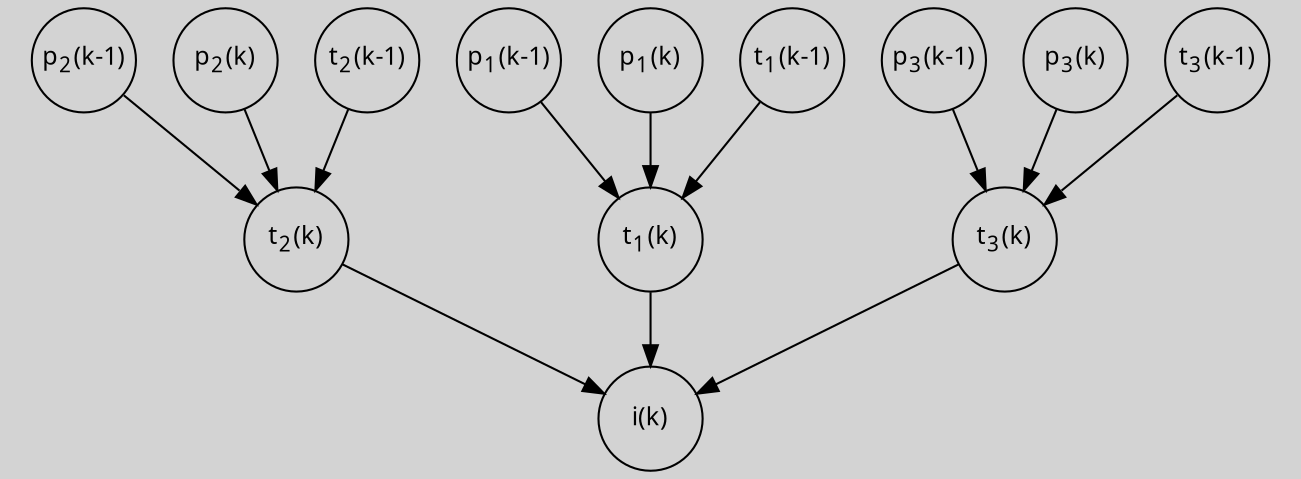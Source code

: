 digraph subscript {
    graph [pad="0.212,0.055" bgcolor=lightgray]
    splines=true
    splines=spline
    node [fontname = "ubuntu" fontsize=12 fixedsize=true width=.7];

    p10 [pos="-1.5,3!" shape=circle label=<p<SUB>1</SUB>(k-1)>]
    p11 [pos="0,3!" shape=circle label=<p<SUB>1</SUB>(k)>]
    t10 [pos="-1.5,0!" shape=circle label=<t<SUB>1</SUB>(k-1)>]
    t11 [pos="0,0!" shape=circle label=<t<SUB>1</SUB>(k)>]
    p20 [pos="-1.5,2!" shape=circle label=<p<SUB>2</SUB>(k-1)>]
    p21 [pos="0,2!" shape=circle label=<p<SUB>2</SUB>(k)>]
    t20 [pos="-1.5,-1!" shape=circle label=<t<SUB>2</SUB>(k-1)>]
    t21 [pos="0,-1!" shape=circle label=<t<SUB>2</SUB>(k)>]
    p30 [pos="-1.5,1!" shape=circle label=<p<SUB>3</SUB>(k-1)>]
    p31 [pos="0,1!" shape=circle label=<p<SUB>3</SUB>(k)>]
    t30 [pos="-1.5,-2!" shape=circle label=<t<SUB>3</SUB>(k-1)>]
    t31 [pos="0,-2!" shape=circle label=<t<SUB>3</SUB>(k)>]

    i [pos="0.0,-3.5!" shape=circle label=<i(k)>]

    p10 -> t11
    p11 -> t11
    t10 -> t11
    t11 -> i

    p20 -> t21
    p21 -> t21
    t20 -> t21
    t21 -> i

    p30 -> t31
    p31 -> t31
    t30 -> t31
    t31 -> i
      }